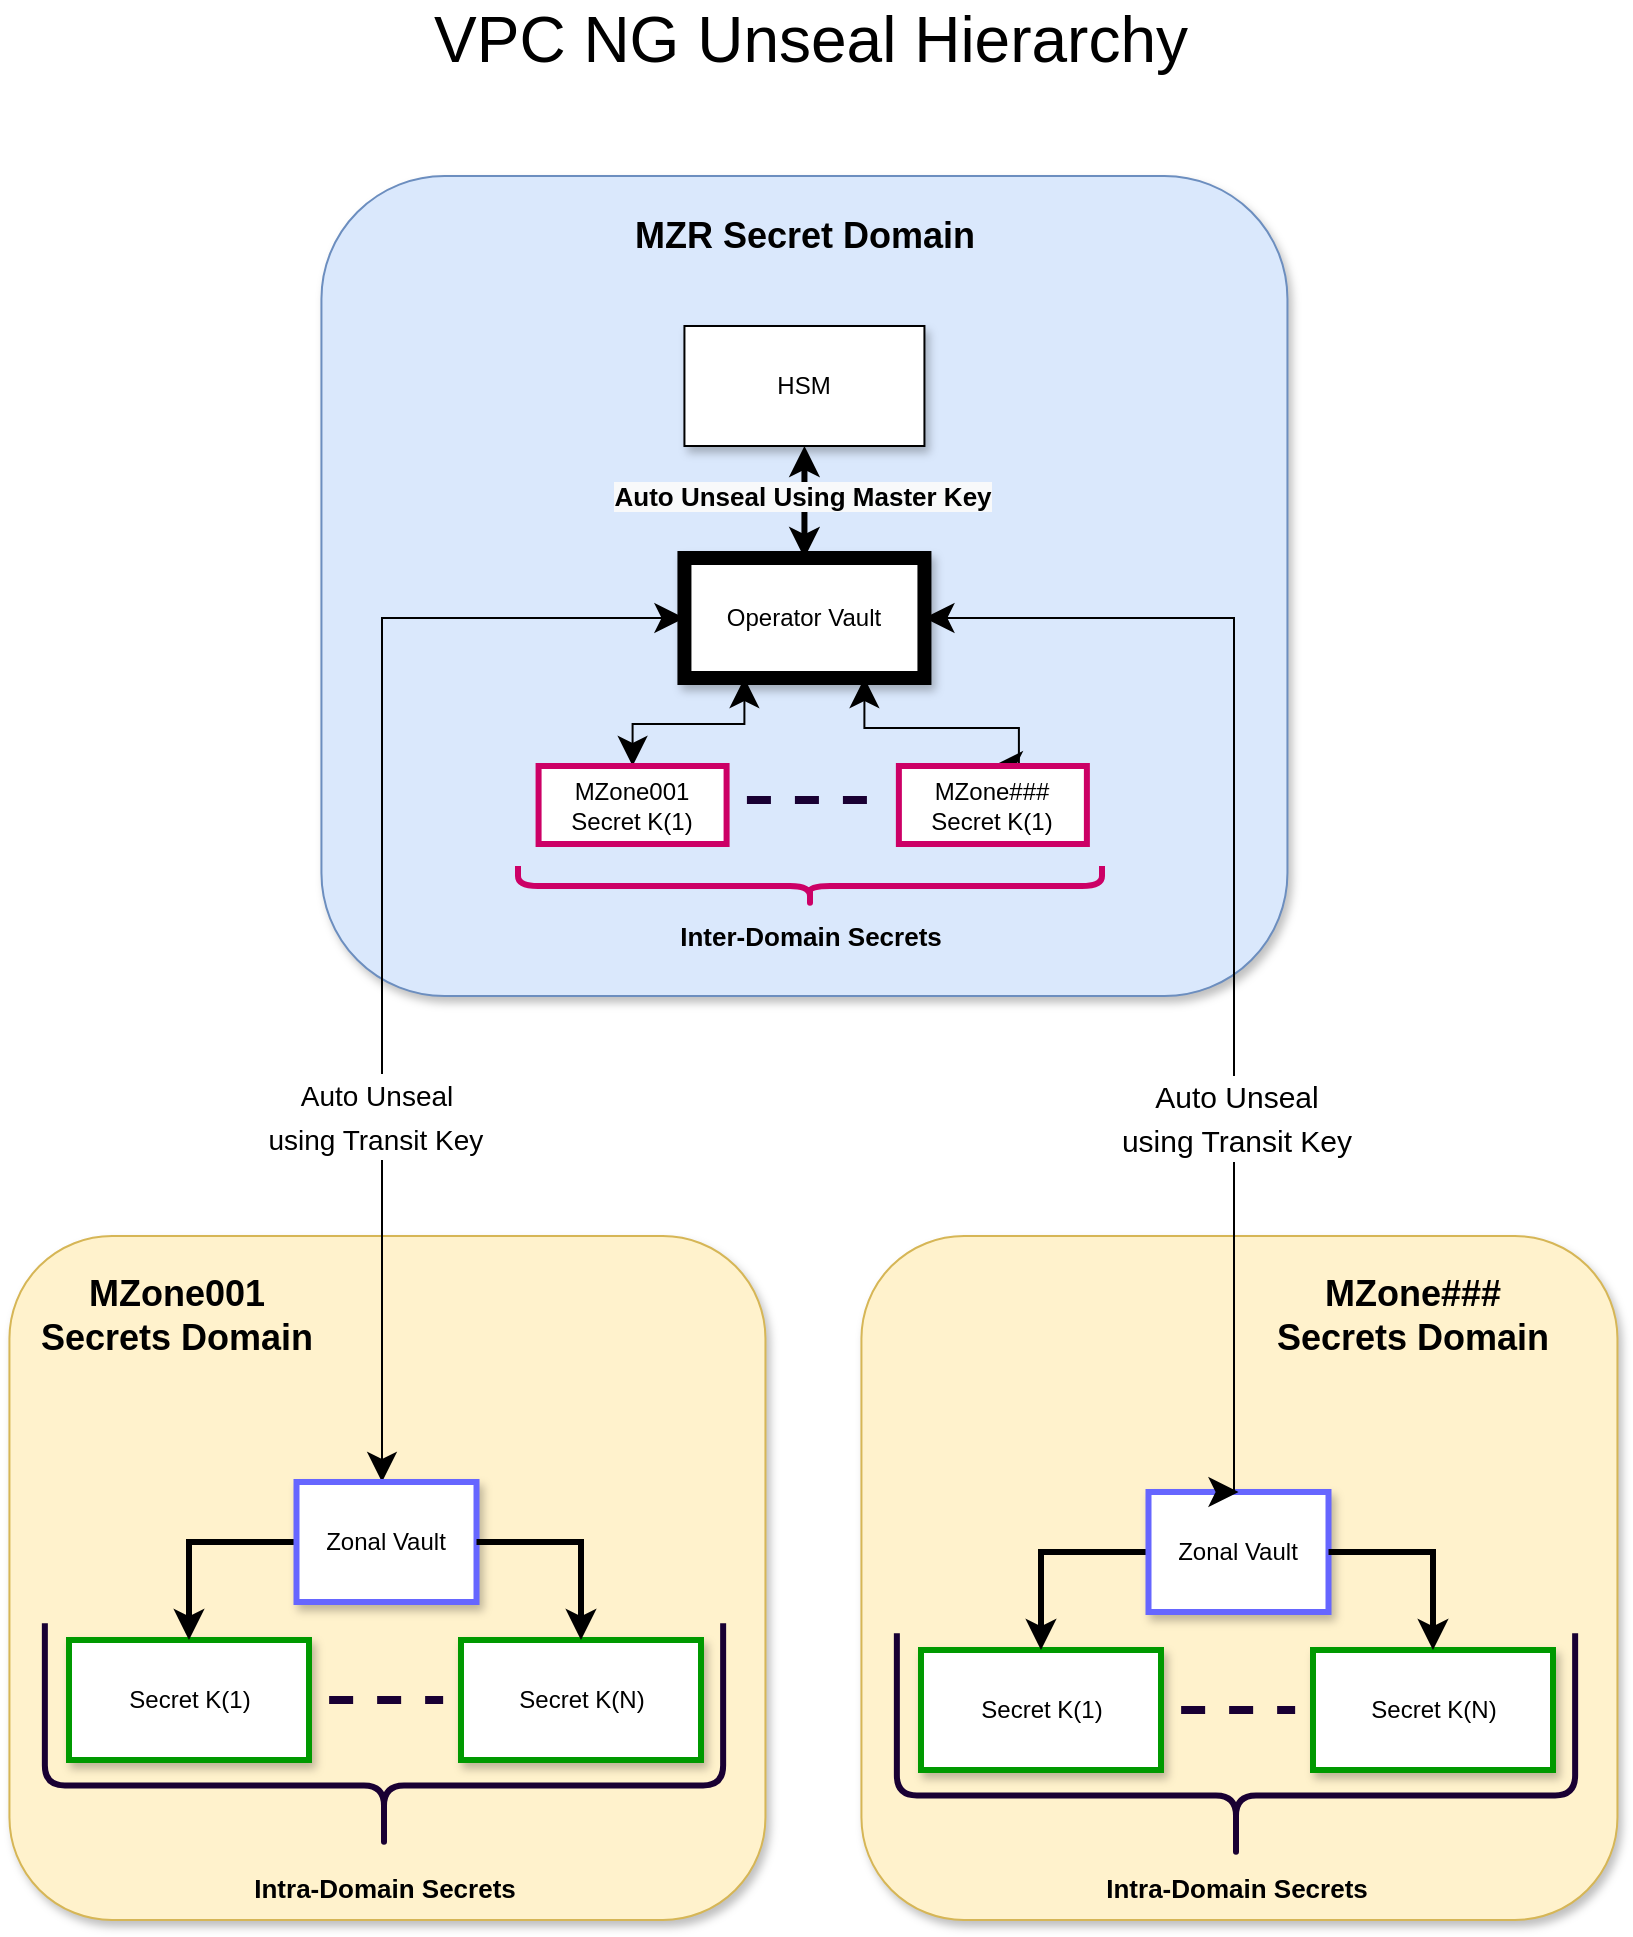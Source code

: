 <mxfile version="12.6.5" type="device"><diagram id="Xve4FUHtwDd2WJuRNGyh" name="Page-1"><mxGraphModel dx="1387" dy="2030" grid="0" gridSize="10" guides="1" tooltips="1" connect="1" arrows="1" fold="1" page="1" pageScale="1" pageWidth="850" pageHeight="1100" math="0" shadow="0"><root><mxCell id="0"/><mxCell id="1" parent="0"/><mxCell id="PgaC-VuP7plmdNfH1-ZW-4" value="" style="rounded=1;whiteSpace=wrap;html=1;shadow=1;fillColor=#fff2cc;strokeColor=#d6b656;" vertex="1" parent="1"><mxGeometry x="24.72" y="-430" width="378" height="342" as="geometry"/></mxCell><mxCell id="PgaC-VuP7plmdNfH1-ZW-11" value="" style="rounded=1;whiteSpace=wrap;html=1;shadow=1;fillColor=#dae8fc;strokeColor=#6c8ebf;" vertex="1" parent="1"><mxGeometry x="180.72" y="-960" width="483" height="410" as="geometry"/></mxCell><mxCell id="C13nPukG3qXXGmibmfkY-28" style="edgeStyle=orthogonalEdgeStyle;rounded=0;orthogonalLoop=1;jettySize=auto;html=1;exitX=0.5;exitY=1;exitDx=0;exitDy=0;entryX=0.5;entryY=0;entryDx=0;entryDy=0;strokeWidth=3;fontSize=13;startArrow=classic;startFill=1;" parent="1" source="C13nPukG3qXXGmibmfkY-1" target="C13nPukG3qXXGmibmfkY-5" edge="1"><mxGeometry relative="1" as="geometry"><mxPoint x="170.87" y="-779" as="sourcePoint"/></mxGeometry></mxCell><mxCell id="YOvTjRLonR67gbMYt2EY-10" value="&lt;span style=&quot;font-size: 13px ; font-weight: 700 ; background-color: rgb(248 , 249 , 250)&quot;&gt;Auto Unseal Using Master Key&lt;/span&gt;" style="edgeLabel;html=1;align=center;verticalAlign=middle;resizable=0;points=[];" parent="C13nPukG3qXXGmibmfkY-28" vertex="1" connectable="0"><mxGeometry x="-0.113" y="-1" relative="1" as="geometry"><mxPoint as="offset"/></mxGeometry></mxCell><mxCell id="C13nPukG3qXXGmibmfkY-1" value="HSM" style="rounded=0;whiteSpace=wrap;html=1;shadow=1;" parent="1" vertex="1"><mxGeometry x="362.22" y="-885" width="120" height="60" as="geometry"/></mxCell><mxCell id="C13nPukG3qXXGmibmfkY-4" value="Secret K(1)" style="rounded=0;whiteSpace=wrap;html=1;strokeWidth=3;strokeColor=#009900;shadow=1;" parent="1" vertex="1"><mxGeometry x="54.5" y="-228" width="120" height="60" as="geometry"/></mxCell><mxCell id="PgaC-VuP7plmdNfH1-ZW-15" style="edgeStyle=orthogonalEdgeStyle;rounded=0;orthogonalLoop=1;jettySize=auto;html=1;startArrow=classic;startFill=1;fontSize=18;exitX=0;exitY=0.5;exitDx=0;exitDy=0;endSize=12;startSize=12;" edge="1" parent="1" source="C13nPukG3qXXGmibmfkY-5" target="C13nPukG3qXXGmibmfkY-7"><mxGeometry relative="1" as="geometry"><Array as="points"><mxPoint x="211" y="-739"/></Array></mxGeometry></mxCell><mxCell id="PgaC-VuP7plmdNfH1-ZW-17" value="&lt;font style=&quot;font-size: 14px&quot;&gt;Auto Unseal&lt;br&gt;&amp;nbsp;using Transit Key&lt;/font&gt;&amp;nbsp;" style="text;html=1;align=center;verticalAlign=middle;resizable=0;points=[];labelBackgroundColor=#ffffff;fontSize=18;" vertex="1" connectable="0" parent="PgaC-VuP7plmdNfH1-ZW-15"><mxGeometry x="0.029" y="1" relative="1" as="geometry"><mxPoint x="-4" y="100.22" as="offset"/></mxGeometry></mxCell><mxCell id="PgaC-VuP7plmdNfH1-ZW-35" style="edgeStyle=orthogonalEdgeStyle;rounded=0;orthogonalLoop=1;jettySize=auto;html=1;exitX=0.75;exitY=1;exitDx=0;exitDy=0;entryX=0.5;entryY=0;entryDx=0;entryDy=0;startArrow=classic;startFill=1;startSize=12;endSize=12;fontSize=18;" edge="1" parent="1" source="C13nPukG3qXXGmibmfkY-5" target="YOvTjRLonR67gbMYt2EY-32"><mxGeometry relative="1" as="geometry"><Array as="points"><mxPoint x="452.44" y="-684"/><mxPoint x="529.44" y="-684"/></Array></mxGeometry></mxCell><mxCell id="C13nPukG3qXXGmibmfkY-5" value="Operator Vault" style="rounded=0;whiteSpace=wrap;html=1;strokeWidth=7;shadow=1;" parent="1" vertex="1"><mxGeometry x="362.22" y="-769" width="120" height="60" as="geometry"/></mxCell><mxCell id="C13nPukG3qXXGmibmfkY-29" style="edgeStyle=orthogonalEdgeStyle;rounded=0;orthogonalLoop=1;jettySize=auto;html=1;strokeWidth=3;fontSize=13;exitX=0;exitY=0.5;exitDx=0;exitDy=0;entryX=0.5;entryY=0;entryDx=0;entryDy=0;" parent="1" source="C13nPukG3qXXGmibmfkY-7" target="C13nPukG3qXXGmibmfkY-4" edge="1"><mxGeometry relative="1" as="geometry"><mxPoint x="281.5" y="-227" as="targetPoint"/><mxPoint x="175" y="-311" as="sourcePoint"/></mxGeometry></mxCell><mxCell id="C13nPukG3qXXGmibmfkY-7" value="Zonal Vault" style="rounded=0;whiteSpace=wrap;html=1;strokeWidth=3;strokeColor=#6666FF;shadow=1;" parent="1" vertex="1"><mxGeometry x="168.25" y="-307" width="90" height="60" as="geometry"/></mxCell><mxCell id="C13nPukG3qXXGmibmfkY-22" value="MZone001&lt;br&gt;&amp;nbsp;Secrets Domain&amp;nbsp;" style="text;strokeColor=none;fillColor=none;html=1;fontSize=18;fontStyle=1;verticalAlign=middle;align=center;shadow=1;" parent="1" vertex="1"><mxGeometry x="35.15" y="-410" width="145.57" height="40" as="geometry"/></mxCell><mxCell id="C13nPukG3qXXGmibmfkY-30" value="Secret K(N)" style="rounded=0;whiteSpace=wrap;html=1;strokeWidth=3;strokeColor=#009900;shadow=1;" parent="1" vertex="1"><mxGeometry x="250.5" y="-228" width="120" height="60" as="geometry"/></mxCell><mxCell id="C13nPukG3qXXGmibmfkY-31" style="edgeStyle=orthogonalEdgeStyle;rounded=0;orthogonalLoop=1;jettySize=auto;html=1;strokeWidth=3;fontSize=13;exitX=1;exitY=0.5;exitDx=0;exitDy=0;entryX=0.5;entryY=0;entryDx=0;entryDy=0;" parent="1" source="C13nPukG3qXXGmibmfkY-7" target="C13nPukG3qXXGmibmfkY-30" edge="1"><mxGeometry relative="1" as="geometry"><mxPoint x="197.5" y="-311" as="sourcePoint"/><mxPoint x="445.5" y="-231" as="targetPoint"/></mxGeometry></mxCell><mxCell id="YOvTjRLonR67gbMYt2EY-17" value="" style="line;strokeWidth=4;html=1;perimeter=backbonePerimeter;points=[];outlineConnect=0;fontSize=13;dashed=1;strokeColor=#190033;" parent="1" vertex="1"><mxGeometry x="184.57" y="-203" width="57" height="10" as="geometry"/></mxCell><mxCell id="PgaC-VuP7plmdNfH1-ZW-34" style="edgeStyle=orthogonalEdgeStyle;rounded=0;orthogonalLoop=1;jettySize=auto;html=1;exitX=0.5;exitY=0;exitDx=0;exitDy=0;entryX=0.25;entryY=1;entryDx=0;entryDy=0;startArrow=classic;startFill=1;startSize=12;endSize=12;fontSize=18;" edge="1" parent="1" source="YOvTjRLonR67gbMYt2EY-29" target="C13nPukG3qXXGmibmfkY-5"><mxGeometry relative="1" as="geometry"><Array as="points"><mxPoint x="336.44" y="-686"/><mxPoint x="392.44" y="-686"/></Array></mxGeometry></mxCell><mxCell id="YOvTjRLonR67gbMYt2EY-29" value="MZone001 Secret K(1)" style="rounded=0;whiteSpace=wrap;html=1;strokeWidth=3;strokeColor=#CC0066;" parent="1" vertex="1"><mxGeometry x="289.29" y="-665" width="94" height="39" as="geometry"/></mxCell><mxCell id="YOvTjRLonR67gbMYt2EY-32" value="MZone### Secret K(1)" style="rounded=0;whiteSpace=wrap;html=1;strokeWidth=3;strokeColor=#CC0066;" parent="1" vertex="1"><mxGeometry x="469.44" y="-665" width="94" height="39" as="geometry"/></mxCell><mxCell id="YOvTjRLonR67gbMYt2EY-33" value="" style="line;strokeWidth=4;html=1;perimeter=backbonePerimeter;points=[];outlineConnect=0;fontSize=13;dashed=1;strokeColor=#190033;rotation=-90;direction=south;" parent="1" vertex="1"><mxGeometry x="421.44" y="-680.96" width="10" height="65.96" as="geometry"/></mxCell><mxCell id="YOvTjRLonR67gbMYt2EY-51" value="" style="shape=curlyBracket;whiteSpace=wrap;html=1;rounded=1;strokeColor=#CC0066;strokeWidth=3;direction=south;flipH=1;flipV=1;" parent="1" vertex="1"><mxGeometry x="279.0" y="-615" width="292" height="20" as="geometry"/></mxCell><mxCell id="YOvTjRLonR67gbMYt2EY-52" value="Inter-Domain Secrets" style="text;strokeColor=none;fillColor=none;html=1;fontSize=13;fontStyle=1;verticalAlign=middle;align=center;" parent="1" vertex="1"><mxGeometry x="352.0" y="-591" width="145" height="22" as="geometry"/></mxCell><mxCell id="PgaC-VuP7plmdNfH1-ZW-13" value="MZR Secret Domain" style="text;strokeColor=none;fillColor=none;html=1;fontSize=18;fontStyle=1;verticalAlign=middle;align=center;shadow=0;" vertex="1" parent="1"><mxGeometry x="332.43" y="-950" width="179.57" height="40" as="geometry"/></mxCell><mxCell id="YOvTjRLonR67gbMYt2EY-18" value="" style="shape=curlyBracket;whiteSpace=wrap;html=1;rounded=1;strokeColor=#190033;size=0.29;rotation=-90;strokeWidth=3;" parent="1" vertex="1"><mxGeometry x="154.86" y="-348.86" width="114.28" height="339.14" as="geometry"/></mxCell><mxCell id="YOvTjRLonR67gbMYt2EY-22" value="Intra-Domain Secrets" style="text;strokeColor=none;fillColor=none;html=1;fontSize=13;fontStyle=1;verticalAlign=middle;align=center;" parent="1" vertex="1"><mxGeometry x="133" y="-114.0" width="158" height="19.8" as="geometry"/></mxCell><mxCell id="PgaC-VuP7plmdNfH1-ZW-18" value="" style="rounded=1;whiteSpace=wrap;html=1;shadow=1;fillColor=#fff2cc;strokeColor=#d6b656;" vertex="1" parent="1"><mxGeometry x="450.72" y="-430" width="378" height="342" as="geometry"/></mxCell><mxCell id="PgaC-VuP7plmdNfH1-ZW-19" value="Secret K(1)" style="rounded=0;whiteSpace=wrap;html=1;strokeWidth=3;strokeColor=#009900;shadow=1;" vertex="1" parent="1"><mxGeometry x="480.5" y="-223" width="120" height="60" as="geometry"/></mxCell><mxCell id="PgaC-VuP7plmdNfH1-ZW-20" style="edgeStyle=orthogonalEdgeStyle;rounded=0;orthogonalLoop=1;jettySize=auto;html=1;strokeWidth=3;fontSize=13;exitX=0;exitY=0.5;exitDx=0;exitDy=0;entryX=0.5;entryY=0;entryDx=0;entryDy=0;" edge="1" parent="1" source="PgaC-VuP7plmdNfH1-ZW-21" target="PgaC-VuP7plmdNfH1-ZW-19"><mxGeometry relative="1" as="geometry"><mxPoint x="707.5" y="-222" as="targetPoint"/><mxPoint x="601" y="-306" as="sourcePoint"/></mxGeometry></mxCell><mxCell id="PgaC-VuP7plmdNfH1-ZW-21" value="Zonal Vault" style="rounded=0;whiteSpace=wrap;html=1;strokeWidth=3;strokeColor=#6666FF;shadow=1;" vertex="1" parent="1"><mxGeometry x="594.25" y="-302" width="90" height="60" as="geometry"/></mxCell><mxCell id="PgaC-VuP7plmdNfH1-ZW-22" value="MZone###&lt;br&gt;&amp;nbsp;Secrets Domain&amp;nbsp;" style="text;strokeColor=none;fillColor=none;html=1;fontSize=18;fontStyle=1;verticalAlign=middle;align=center;shadow=1;" vertex="1" parent="1"><mxGeometry x="655.5" y="-410" width="141" height="40" as="geometry"/></mxCell><mxCell id="PgaC-VuP7plmdNfH1-ZW-23" value="Secret K(N)" style="rounded=0;whiteSpace=wrap;html=1;strokeWidth=3;strokeColor=#009900;shadow=1;" vertex="1" parent="1"><mxGeometry x="676.5" y="-223" width="120" height="60" as="geometry"/></mxCell><mxCell id="PgaC-VuP7plmdNfH1-ZW-24" style="edgeStyle=orthogonalEdgeStyle;rounded=0;orthogonalLoop=1;jettySize=auto;html=1;strokeWidth=3;fontSize=13;exitX=1;exitY=0.5;exitDx=0;exitDy=0;entryX=0.5;entryY=0;entryDx=0;entryDy=0;" edge="1" parent="1" source="PgaC-VuP7plmdNfH1-ZW-21" target="PgaC-VuP7plmdNfH1-ZW-23"><mxGeometry relative="1" as="geometry"><mxPoint x="623.5" y="-306" as="sourcePoint"/><mxPoint x="871.5" y="-226" as="targetPoint"/></mxGeometry></mxCell><mxCell id="PgaC-VuP7plmdNfH1-ZW-25" value="" style="line;strokeWidth=4;html=1;perimeter=backbonePerimeter;points=[];outlineConnect=0;fontSize=13;dashed=1;strokeColor=#190033;" vertex="1" parent="1"><mxGeometry x="610.57" y="-198" width="57" height="10" as="geometry"/></mxCell><mxCell id="PgaC-VuP7plmdNfH1-ZW-26" value="" style="shape=curlyBracket;whiteSpace=wrap;html=1;rounded=1;strokeColor=#190033;size=0.29;rotation=-90;strokeWidth=3;" vertex="1" parent="1"><mxGeometry x="580.86" y="-343.86" width="114.28" height="339.14" as="geometry"/></mxCell><mxCell id="PgaC-VuP7plmdNfH1-ZW-27" value="Intra-Domain Secrets" style="text;strokeColor=none;fillColor=none;html=1;fontSize=13;fontStyle=1;verticalAlign=middle;align=center;" vertex="1" parent="1"><mxGeometry x="559" y="-114.0" width="158" height="19.8" as="geometry"/></mxCell><mxCell id="PgaC-VuP7plmdNfH1-ZW-31" style="edgeStyle=orthogonalEdgeStyle;rounded=0;orthogonalLoop=1;jettySize=auto;html=1;startArrow=classic;startFill=1;fontSize=18;exitX=1;exitY=0.5;exitDx=0;exitDy=0;endSize=12;startSize=12;entryX=0.5;entryY=0;entryDx=0;entryDy=0;" edge="1" parent="1" source="C13nPukG3qXXGmibmfkY-5" target="PgaC-VuP7plmdNfH1-ZW-21"><mxGeometry relative="1" as="geometry"><mxPoint x="416" y="-672" as="sourcePoint"/><mxPoint x="221" y="-422" as="targetPoint"/><Array as="points"><mxPoint x="637" y="-739"/><mxPoint x="637" y="-302"/></Array></mxGeometry></mxCell><mxCell id="PgaC-VuP7plmdNfH1-ZW-32" value="&lt;font style=&quot;font-size: 15px&quot;&gt;Auto Unseal&lt;br&gt;&amp;nbsp;using Transit Key&amp;nbsp;&lt;/font&gt;" style="text;html=1;align=center;verticalAlign=middle;resizable=0;points=[];labelBackgroundColor=#ffffff;fontSize=18;" vertex="1" connectable="0" parent="PgaC-VuP7plmdNfH1-ZW-31"><mxGeometry x="0.029" y="1" relative="1" as="geometry"><mxPoint x="1.332e-15" y="98.78" as="offset"/></mxGeometry></mxCell><mxCell id="PgaC-VuP7plmdNfH1-ZW-36" value="&lt;font style=&quot;font-size: 32px&quot;&gt;VPC NG Unseal Hierarchy&lt;/font&gt;" style="text;html=1;align=center;verticalAlign=middle;resizable=0;points=[];autosize=1;fontSize=18;" vertex="1" parent="1"><mxGeometry x="231" y="-1044" width="387" height="31" as="geometry"/></mxCell></root></mxGraphModel></diagram></mxfile>